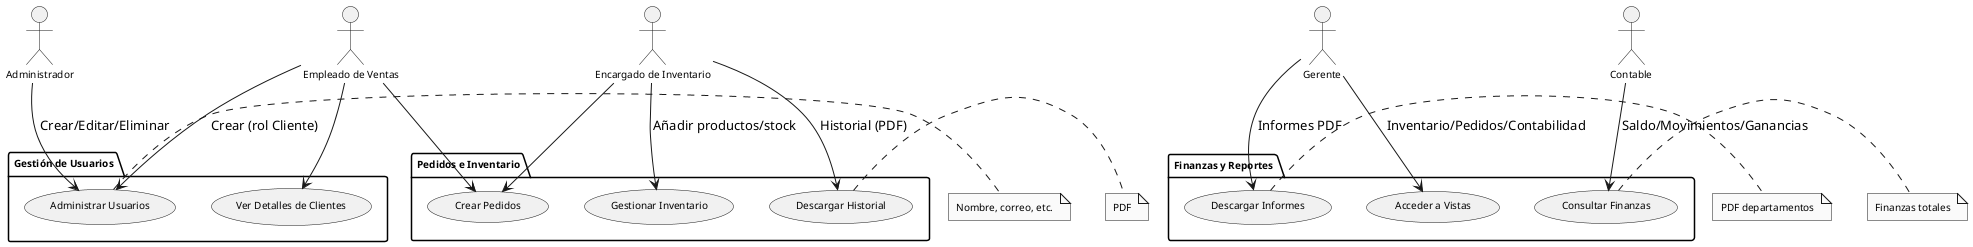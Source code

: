 @startuml Diagrama_Casos_de_Uso_ERP

' Forzar dirección vertical
top to bottom direction

' Actores
actor "Administrador" as Admin
actor "Gerente" as Gerente
actor "Empleado de Ventas" as EmpVentas
actor "Encargado de Inventario" as EncInventario
actor "Contable" as Contable

' Paquetes para agrupar casos de uso
package "Gestión de Usuarios" {
  (Administrar Usuarios) as GestionUsuarios
  (Ver Detalles de Clientes) as VerDetallesClientes
}

package "Pedidos e Inventario" {
  (Crear Pedidos) as CrearPedidos
  (Gestionar Inventario) as GestionInventario
  (Descargar Historial) as DescargarHistorial
}

package "Finanzas y Reportes" {
  (Consultar Finanzas) as ConsultarFinanzas
  (Acceder a Vistas) as AccederVistas
  (Descargar Informes) as DescargarInformes
}

' Relaciones
Admin --> GestionUsuarios : Crear/Editar/Eliminar
EmpVentas --> CrearPedidos
EmpVentas --> GestionUsuarios : Crear (rol Cliente)
EmpVentas --> VerDetallesClientes
EncInventario --> GestionInventario : Añadir productos/stock
EncInventario --> CrearPedidos
EncInventario --> DescargarHistorial : Historial (PDF)
Contable --> ConsultarFinanzas : Saldo/Movimientos/Ganancias
Gerente --> AccederVistas : Inventario/Pedidos/Contabilidad
Gerente --> DescargarInformes : Informes PDF

' Notas simplificadas
note right of GestionUsuarios : Nombre, correo, etc.
note right of DescargarHistorial : PDF
note right of ConsultarFinanzas : Finanzas totales
note right of DescargarInformes : PDF departamentos

' Estilización
skinparam monochrome true
skinparam padding 2
skinparam defaultFontSize 10
skinparam packageStyle rectangle

@endumlP